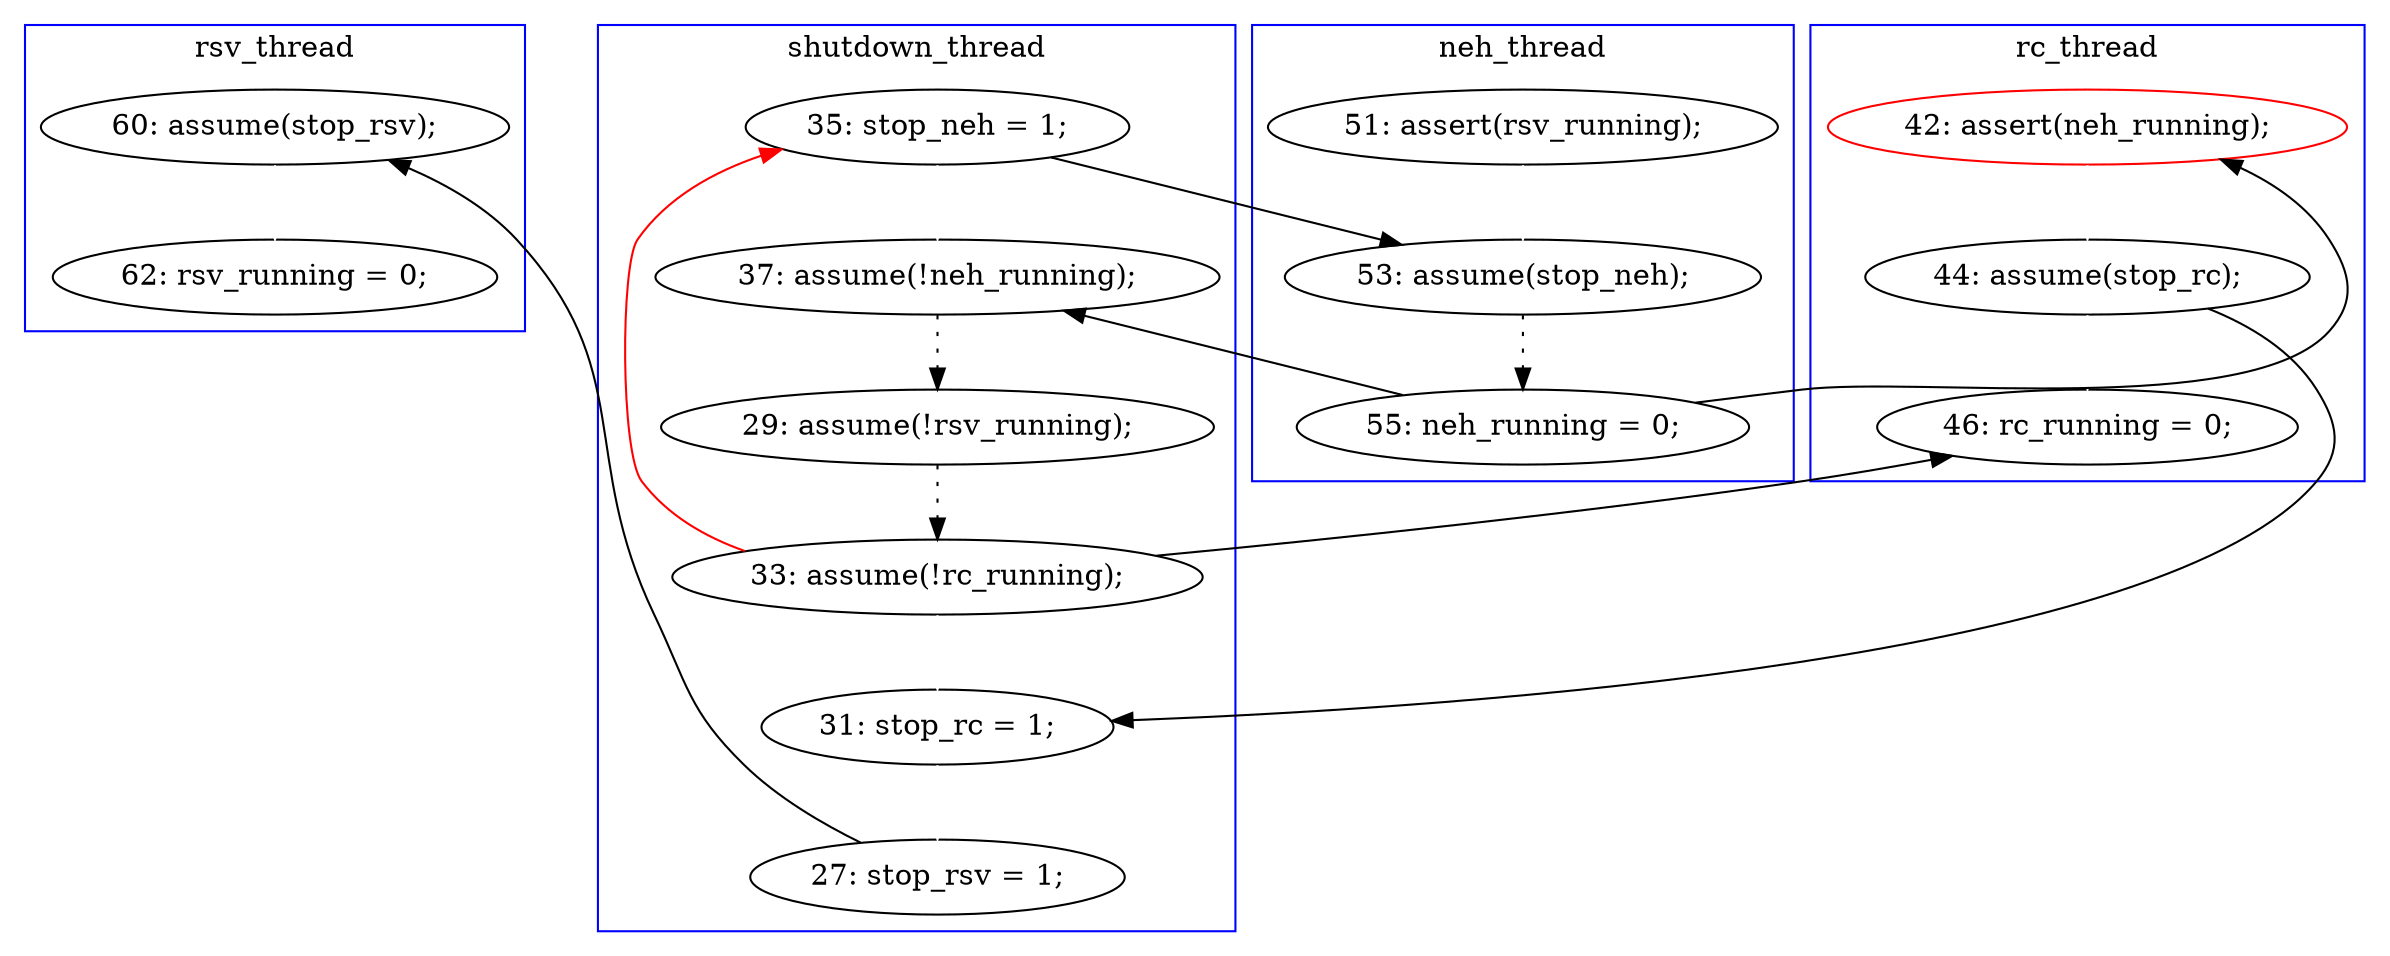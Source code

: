 digraph Counterexample {
	24 -> 30 [color = white, style = solid]
	21 -> 29 [color = white, style = solid]
	20 -> 23 [color = black, style = dotted]
	16 -> 17 [color = black, style = dotted]
	23 -> 14 [color = red, style = solid, constraint = false]
	19 -> 20 [color = black, style = dotted]
	17 -> 18 [color = black, style = solid, constraint = false]
	34 -> 36 [color = white, style = solid]
	15 -> 16 [color = white, style = solid]
	23 -> 24 [color = white, style = solid]
	17 -> 19 [color = black, style = solid, constraint = false]
	30 -> 34 [color = black, style = solid, constraint = false]
	23 -> 29 [color = black, style = solid, constraint = false]
	21 -> 24 [color = black, style = solid, constraint = false]
	18 -> 21 [color = white, style = solid]
	14 -> 19 [color = white, style = solid]
	14 -> 16 [color = black, style = solid, constraint = false]
	subgraph cluster2 {
		label = rc_thread
		color = blue
		21  [label = "44: assume(stop_rc);"]
		29  [label = "46: rc_running = 0;"]
		18  [label = "42: assert(neh_running);", color = red]
	}
	subgraph cluster3 {
		label = neh_thread
		color = blue
		17  [label = "55: neh_running = 0;"]
		15  [label = "51: assert(rsv_running);"]
		16  [label = "53: assume(stop_neh);"]
	}
	subgraph cluster1 {
		label = shutdown_thread
		color = blue
		20  [label = "29: assume(!rsv_running);"]
		30  [label = "27: stop_rsv = 1;"]
		23  [label = "33: assume(!rc_running);"]
		24  [label = "31: stop_rc = 1;"]
		19  [label = "37: assume(!neh_running);"]
		14  [label = "35: stop_neh = 1;"]
	}
	subgraph cluster4 {
		label = rsv_thread
		color = blue
		34  [label = "60: assume(stop_rsv);"]
		36  [label = "62: rsv_running = 0;"]
	}
}